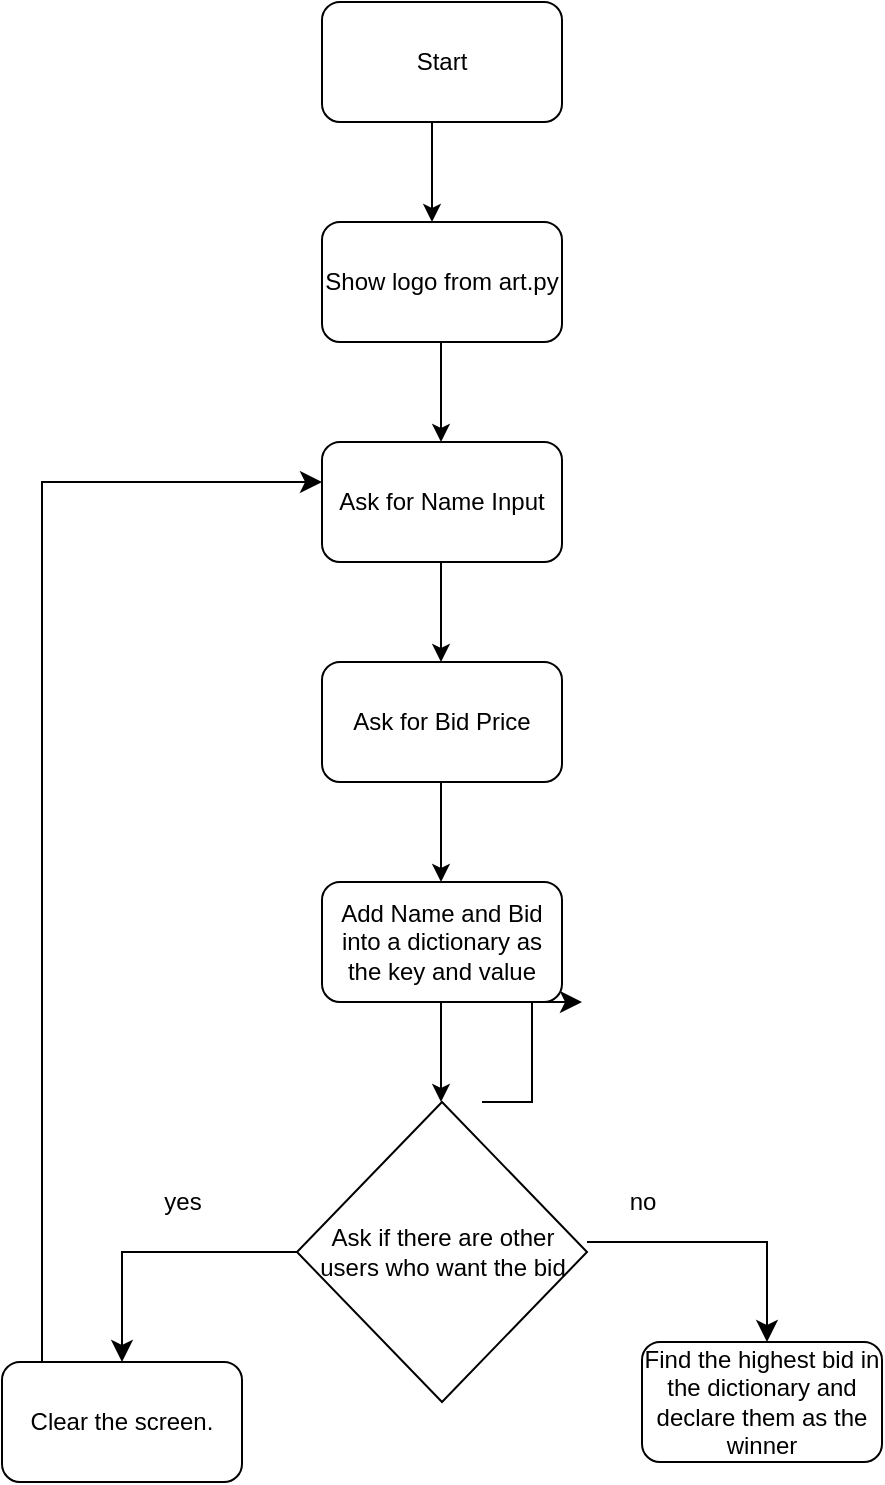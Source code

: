 <mxfile>
    <diagram id="rUCnPtUF-HV2Krar2vv9" name="Page-1">
        <mxGraphModel dx="1347" dy="787" grid="1" gridSize="10" guides="1" tooltips="1" connect="1" arrows="1" fold="1" page="1" pageScale="1" pageWidth="850" pageHeight="1100" math="0" shadow="0">
            <root>
                <mxCell id="0"/>
                <mxCell id="1" parent="0"/>
                <mxCell id="2" value="Start" style="rounded=1;whiteSpace=wrap;html=1;" vertex="1" parent="1">
                    <mxGeometry x="320" y="30" width="120" height="60" as="geometry"/>
                </mxCell>
                <mxCell id="3" value="" style="endArrow=classic;html=1;" edge="1" parent="1">
                    <mxGeometry width="50" height="50" relative="1" as="geometry">
                        <mxPoint x="375" y="90" as="sourcePoint"/>
                        <mxPoint x="375" y="140" as="targetPoint"/>
                        <Array as="points">
                            <mxPoint x="375" y="120"/>
                        </Array>
                    </mxGeometry>
                </mxCell>
                <mxCell id="4" value="Show logo from art.py&lt;br&gt;" style="rounded=1;whiteSpace=wrap;html=1;" vertex="1" parent="1">
                    <mxGeometry x="320" y="140" width="120" height="60" as="geometry"/>
                </mxCell>
                <mxCell id="6" value="" style="endArrow=classic;html=1;" edge="1" parent="1">
                    <mxGeometry width="50" height="50" relative="1" as="geometry">
                        <mxPoint x="379.5" y="200" as="sourcePoint"/>
                        <mxPoint x="379.5" y="250" as="targetPoint"/>
                        <Array as="points">
                            <mxPoint x="379.5" y="230"/>
                        </Array>
                    </mxGeometry>
                </mxCell>
                <mxCell id="7" value="Ask for Name Input" style="rounded=1;whiteSpace=wrap;html=1;" vertex="1" parent="1">
                    <mxGeometry x="320" y="250" width="120" height="60" as="geometry"/>
                </mxCell>
                <mxCell id="8" value="" style="endArrow=classic;html=1;" edge="1" parent="1">
                    <mxGeometry width="50" height="50" relative="1" as="geometry">
                        <mxPoint x="379.5" y="310" as="sourcePoint"/>
                        <mxPoint x="379.5" y="360" as="targetPoint"/>
                        <Array as="points">
                            <mxPoint x="379.5" y="340"/>
                        </Array>
                    </mxGeometry>
                </mxCell>
                <mxCell id="9" value="Ask for Bid Price" style="rounded=1;whiteSpace=wrap;html=1;" vertex="1" parent="1">
                    <mxGeometry x="320" y="360" width="120" height="60" as="geometry"/>
                </mxCell>
                <mxCell id="12" value="" style="endArrow=classic;html=1;" edge="1" parent="1">
                    <mxGeometry width="50" height="50" relative="1" as="geometry">
                        <mxPoint x="379.5" y="420" as="sourcePoint"/>
                        <mxPoint x="379.5" y="470" as="targetPoint"/>
                        <Array as="points">
                            <mxPoint x="379.5" y="450"/>
                        </Array>
                    </mxGeometry>
                </mxCell>
                <mxCell id="13" value="Add Name and Bid into a dictionary as the key and value" style="rounded=1;whiteSpace=wrap;html=1;" vertex="1" parent="1">
                    <mxGeometry x="320" y="470" width="120" height="60" as="geometry"/>
                </mxCell>
                <mxCell id="14" value="" style="endArrow=classic;html=1;" edge="1" parent="1">
                    <mxGeometry width="50" height="50" relative="1" as="geometry">
                        <mxPoint x="379.5" y="530" as="sourcePoint"/>
                        <mxPoint x="379.5" y="580" as="targetPoint"/>
                        <Array as="points">
                            <mxPoint x="379.5" y="560"/>
                        </Array>
                    </mxGeometry>
                </mxCell>
                <mxCell id="16" value="Ask if there are other users who want the bid" style="rhombus;whiteSpace=wrap;html=1;" vertex="1" parent="1">
                    <mxGeometry x="307.5" y="580" width="145" height="150" as="geometry"/>
                </mxCell>
                <mxCell id="17" value="" style="edgeStyle=segmentEdgeStyle;endArrow=classic;html=1;curved=0;rounded=0;endSize=8;startSize=8;" edge="1" parent="1">
                    <mxGeometry width="50" height="50" relative="1" as="geometry">
                        <mxPoint x="452.5" y="650" as="sourcePoint"/>
                        <mxPoint x="542.5" y="700" as="targetPoint"/>
                        <Array as="points">
                            <mxPoint x="542.5" y="650"/>
                            <mxPoint x="542.5" y="700"/>
                        </Array>
                    </mxGeometry>
                </mxCell>
                <mxCell id="18" value="" style="edgeStyle=segmentEdgeStyle;endArrow=classic;html=1;curved=0;rounded=0;endSize=8;startSize=8;exitX=0;exitY=0.5;exitDx=0;exitDy=0;" edge="1" parent="1" source="16">
                    <mxGeometry width="50" height="50" relative="1" as="geometry">
                        <mxPoint x="160" y="640" as="sourcePoint"/>
                        <mxPoint x="220" y="710" as="targetPoint"/>
                        <Array as="points">
                            <mxPoint x="220" y="655"/>
                            <mxPoint x="220" y="700"/>
                        </Array>
                    </mxGeometry>
                </mxCell>
                <mxCell id="19" value="yes" style="text;html=1;align=center;verticalAlign=middle;resizable=0;points=[];autosize=1;strokeColor=none;fillColor=none;" vertex="1" parent="1">
                    <mxGeometry x="230" y="615" width="40" height="30" as="geometry"/>
                </mxCell>
                <mxCell id="20" value="no" style="text;html=1;align=center;verticalAlign=middle;resizable=0;points=[];autosize=1;strokeColor=none;fillColor=none;" vertex="1" parent="1">
                    <mxGeometry x="460" y="615" width="40" height="30" as="geometry"/>
                </mxCell>
                <mxCell id="21" value="Clear the screen." style="rounded=1;whiteSpace=wrap;html=1;" vertex="1" parent="1">
                    <mxGeometry x="160" y="710" width="120" height="60" as="geometry"/>
                </mxCell>
                <mxCell id="22" value="Find the highest bid in the dictionary and declare them as the winner" style="rounded=1;whiteSpace=wrap;html=1;" vertex="1" parent="1">
                    <mxGeometry x="480" y="700" width="120" height="60" as="geometry"/>
                </mxCell>
                <mxCell id="24" value="" style="edgeStyle=elbowEdgeStyle;elbow=horizontal;endArrow=classic;html=1;curved=0;rounded=0;endSize=8;startSize=8;" edge="1" parent="1">
                    <mxGeometry width="50" height="50" relative="1" as="geometry">
                        <mxPoint x="400" y="580" as="sourcePoint"/>
                        <mxPoint x="450" y="530" as="targetPoint"/>
                    </mxGeometry>
                </mxCell>
                <mxCell id="26" value="" style="edgeStyle=elbowEdgeStyle;elbow=vertical;endArrow=classic;html=1;curved=0;rounded=0;endSize=8;startSize=8;" edge="1" parent="1" target="7">
                    <mxGeometry width="50" height="50" relative="1" as="geometry">
                        <mxPoint x="180" y="710" as="sourcePoint"/>
                        <mxPoint x="260" y="270" as="targetPoint"/>
                        <Array as="points">
                            <mxPoint x="210" y="270"/>
                        </Array>
                    </mxGeometry>
                </mxCell>
            </root>
        </mxGraphModel>
    </diagram>
</mxfile>